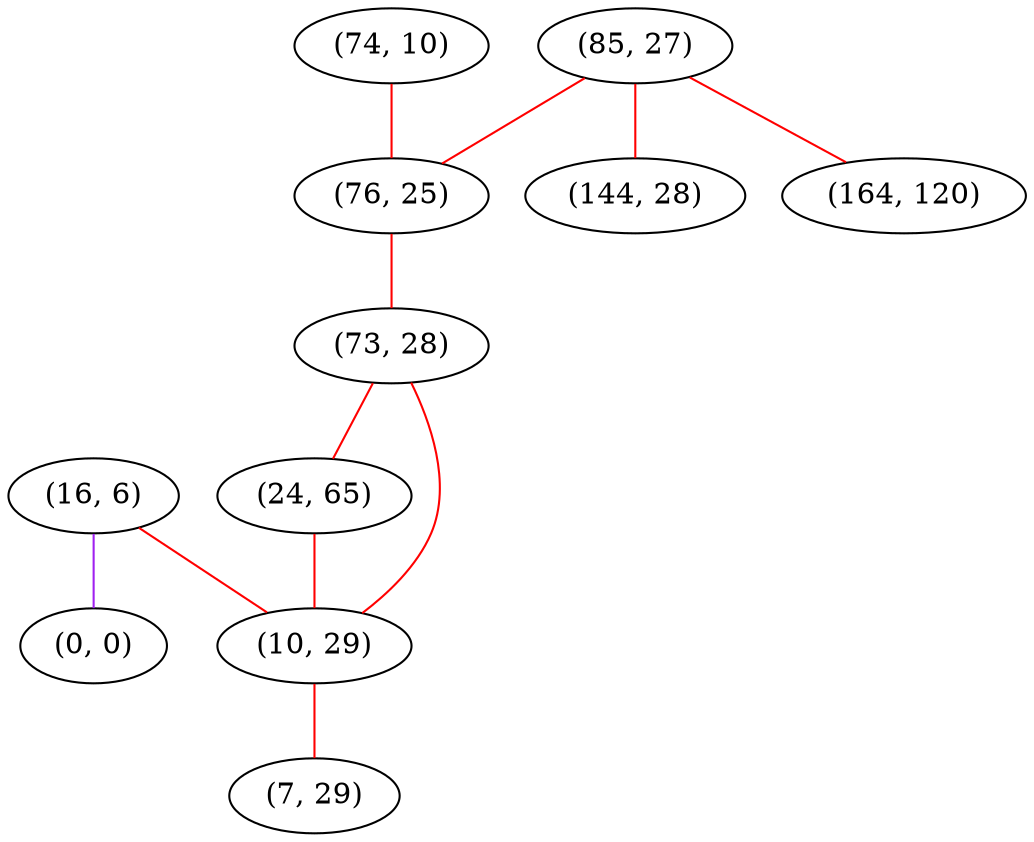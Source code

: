 graph "" {
"(16, 6)";
"(0, 0)";
"(85, 27)";
"(74, 10)";
"(76, 25)";
"(73, 28)";
"(144, 28)";
"(164, 120)";
"(24, 65)";
"(10, 29)";
"(7, 29)";
"(16, 6)" -- "(10, 29)"  [color=red, key=0, weight=1];
"(16, 6)" -- "(0, 0)"  [color=purple, key=0, weight=4];
"(85, 27)" -- "(144, 28)"  [color=red, key=0, weight=1];
"(85, 27)" -- "(76, 25)"  [color=red, key=0, weight=1];
"(85, 27)" -- "(164, 120)"  [color=red, key=0, weight=1];
"(74, 10)" -- "(76, 25)"  [color=red, key=0, weight=1];
"(76, 25)" -- "(73, 28)"  [color=red, key=0, weight=1];
"(73, 28)" -- "(24, 65)"  [color=red, key=0, weight=1];
"(73, 28)" -- "(10, 29)"  [color=red, key=0, weight=1];
"(24, 65)" -- "(10, 29)"  [color=red, key=0, weight=1];
"(10, 29)" -- "(7, 29)"  [color=red, key=0, weight=1];
}
